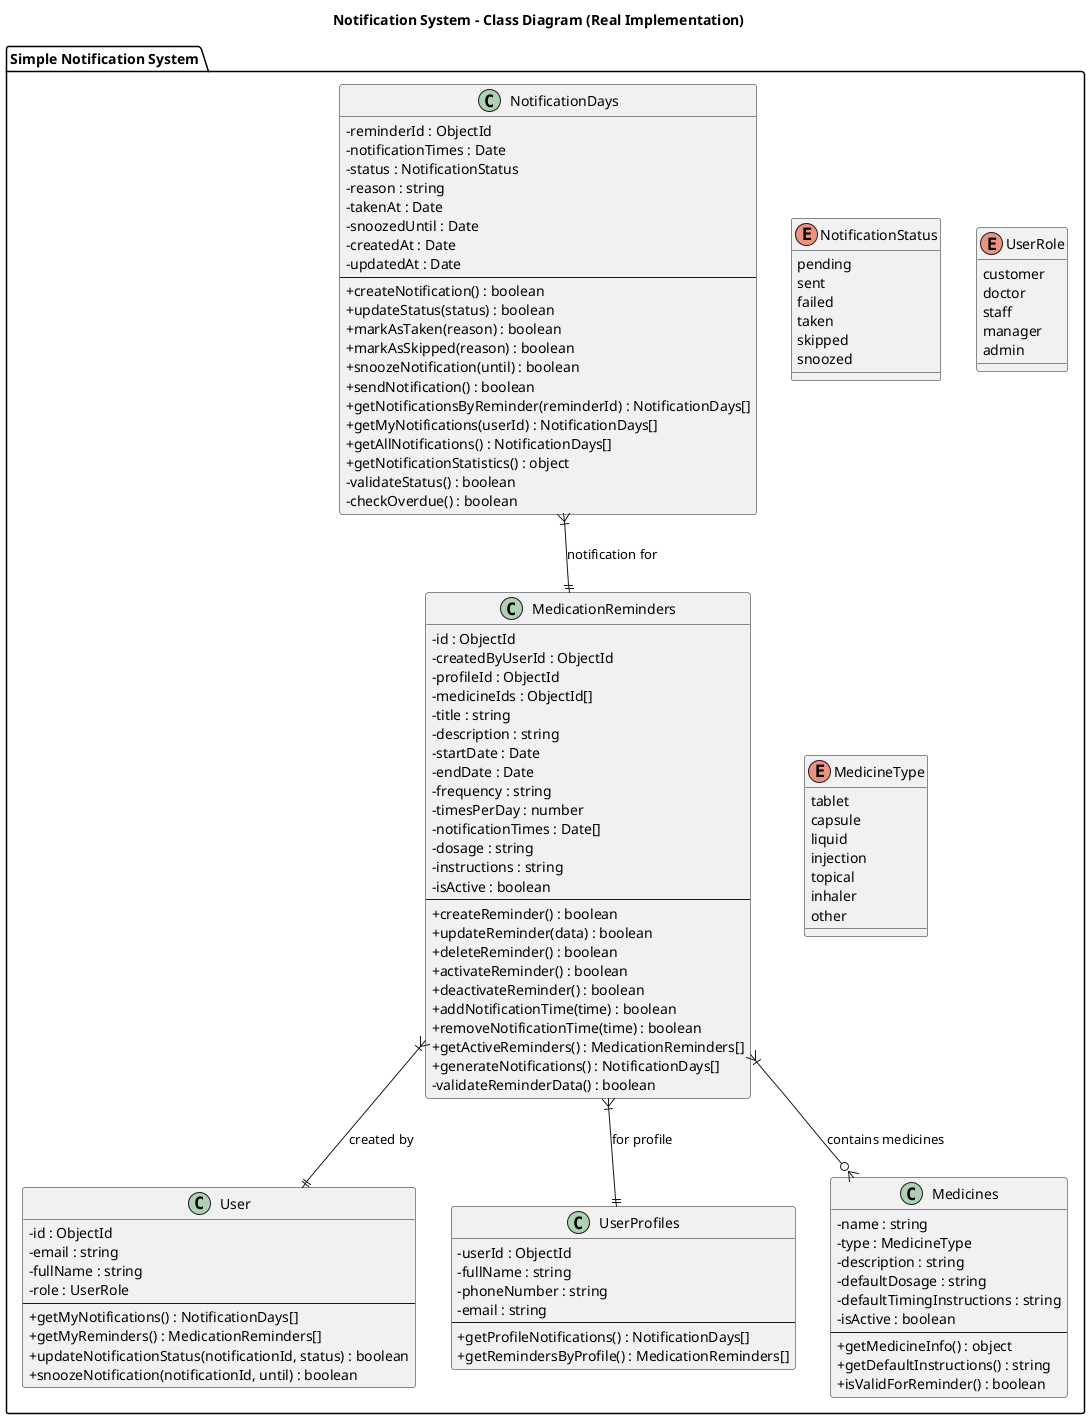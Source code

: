 @startuml 17_notification_system

skinparam classAttributeIconSize 0
skin rose

title Notification System - Class Diagram (Real Implementation)

package "Simple Notification System" {
    class NotificationDays {
        - reminderId : ObjectId
        - notificationTimes : Date
        - status : NotificationStatus
        - reason : string
        - takenAt : Date
        - snoozedUntil : Date
        - createdAt : Date
        - updatedAt : Date
        --
        + createNotification() : boolean
        + updateStatus(status) : boolean
        + markAsTaken(reason) : boolean
        + markAsSkipped(reason) : boolean
        + snoozeNotification(until) : boolean
        + sendNotification() : boolean
        + getNotificationsByReminder(reminderId) : NotificationDays[]
        + getMyNotifications(userId) : NotificationDays[]
        + getAllNotifications() : NotificationDays[]
        + getNotificationStatistics() : object
        - validateStatus() : boolean
        - checkOverdue() : boolean
    }

    class MedicationReminders {
        - id : ObjectId
        - createdByUserId : ObjectId
        - profileId : ObjectId
        - medicineIds : ObjectId[]
        - title : string
        - description : string
        - startDate : Date
        - endDate : Date
        - frequency : string
        - timesPerDay : number
        - notificationTimes : Date[]
        - dosage : string
        - instructions : string
        - isActive : boolean
        --
        + createReminder() : boolean
        + updateReminder(data) : boolean
        + deleteReminder() : boolean
        + activateReminder() : boolean
        + deactivateReminder() : boolean
        + addNotificationTime(time) : boolean
        + removeNotificationTime(time) : boolean
        + getActiveReminders() : MedicationReminders[]
        + generateNotifications() : NotificationDays[]
        - validateReminderData() : boolean
    }

    class User {
        - id : ObjectId
        - email : string
        - fullName : string
        - role : UserRole
        --
        + getMyNotifications() : NotificationDays[]
        + getMyReminders() : MedicationReminders[]
        + updateNotificationStatus(notificationId, status) : boolean
        + snoozeNotification(notificationId, until) : boolean
    }

    class UserProfiles {
        - userId : ObjectId
        - fullName : string
        - phoneNumber : string
        - email : string
        --
        + getProfileNotifications() : NotificationDays[]
        + getRemindersByProfile() : MedicationReminders[]
    }

    class Medicines {
        - name : string
        - type : MedicineType
        - description : string
        - defaultDosage : string
        - defaultTimingInstructions : string
        - isActive : boolean
        --
        + getMedicineInfo() : object
        + getDefaultInstructions() : string
        + isValidForReminder() : boolean
    }

    enum NotificationStatus {
        pending
        sent
        failed
        taken
        skipped
        snoozed
    }

    enum UserRole {
        customer
        doctor
        staff
        manager
        admin
    }

    enum MedicineType {
        tablet
        capsule
        liquid
        injection
        topical
        inhaler
        other
    }
}

' Relationships
NotificationDays }|--|| MedicationReminders : "notification for"
MedicationReminders }|--|| User : "created by"
MedicationReminders }|--|| UserProfiles : "for profile"
MedicationReminders }|--o{ Medicines : "contains medicines"

@enduml 